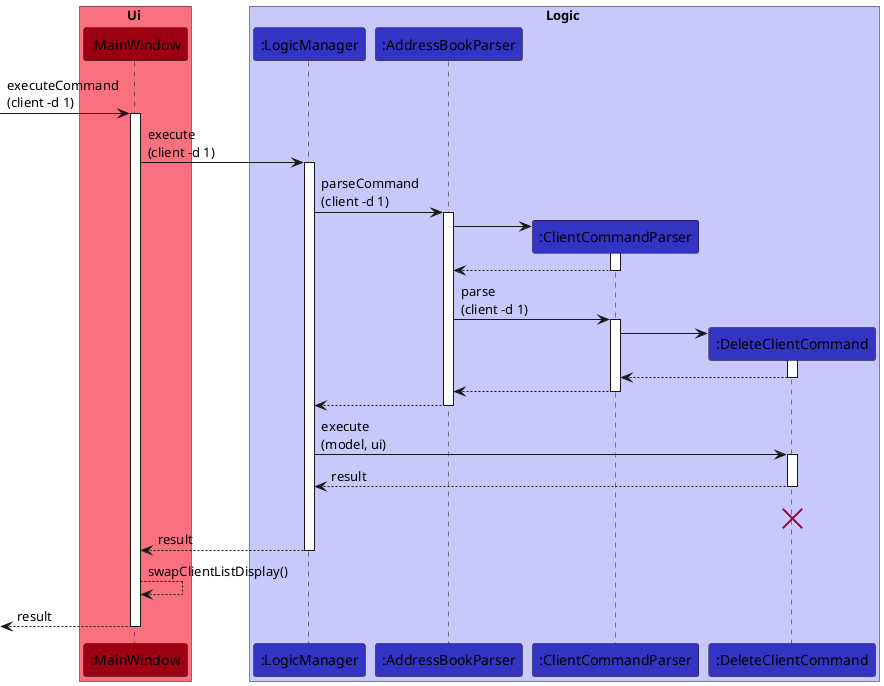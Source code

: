 @startuml
box Ui #F97181
participant ":MainWindow" as MainWindow #9D0012
end box

box Logic #C8C8FA
participant ":LogicManager" as LogicManager #3333C4
participant ":AddressBookParser" as AddressBookParser #3333C4
participant ":ClientCommandParser" as ClientCommandParser #3333C4
participant ":DeleteClientCommand" as DeleteClientCommand #3333C4
end box

[-> MainWindow : executeCommand\n(client -d 1)
activate MainWindow

MainWindow -> LogicManager : execute\n(client -d 1)
activate LogicManager

LogicManager -> AddressBookParser : parseCommand\n(client -d 1)
activate AddressBookParser

create ClientCommandParser
AddressBookParser -> ClientCommandParser
activate ClientCommandParser
ClientCommandParser --> AddressBookParser
deactivate ClientCommandParser
AddressBookParser -> ClientCommandParser : parse\n(client -d 1)
activate ClientCommandParser

create DeleteClientCommand
ClientCommandParser -> DeleteClientCommand
activate DeleteClientCommand

DeleteClientCommand --> ClientCommandParser
deactivate DeleteClientCommand

ClientCommandParser --> AddressBookParser
deactivate ClientCommandParser

AddressBookParser --> LogicManager
deactivate AddressBookParser

LogicManager -> DeleteClientCommand : execute\n(model, ui)
activate DeleteClientCommand

DeleteClientCommand --> LogicManager : result
deactivate DeleteClientCommand

DeleteClientCommand -[hidden]-> LogicManager : result
destroy DeleteClientCommand

MainWindow <-- LogicManager : result
deactivate LogicManager
MainWindow --> MainWindow : swapClientListDisplay()

[<-- MainWindow : result
deactivate MainWindow

@enduml
